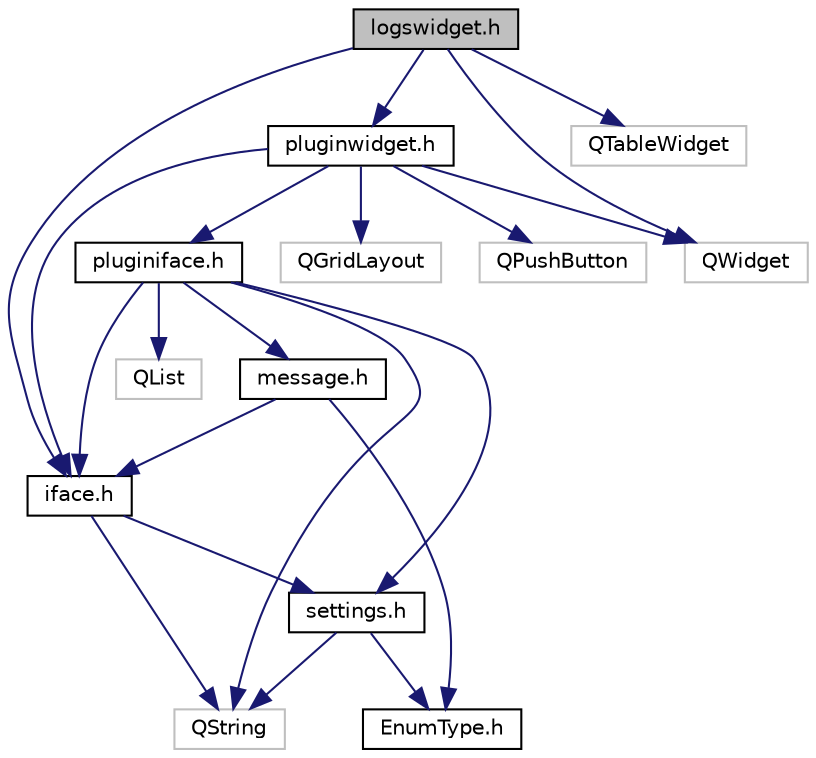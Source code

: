 digraph "logswidget.h"
{
 // LATEX_PDF_SIZE
  edge [fontname="Helvetica",fontsize="10",labelfontname="Helvetica",labelfontsize="10"];
  node [fontname="Helvetica",fontsize="10",shape=record];
  Node1 [label="logswidget.h",height=0.2,width=0.4,color="black", fillcolor="grey75", style="filled", fontcolor="black",tooltip=" "];
  Node1 -> Node2 [color="midnightblue",fontsize="10",style="solid"];
  Node2 [label="iface.h",height=0.2,width=0.4,color="black", fillcolor="white", style="filled",URL="$iface_8h.html",tooltip=" "];
  Node2 -> Node3 [color="midnightblue",fontsize="10",style="solid"];
  Node3 [label="settings.h",height=0.2,width=0.4,color="black", fillcolor="white", style="filled",URL="$settings_8h.html",tooltip=" "];
  Node3 -> Node4 [color="midnightblue",fontsize="10",style="solid"];
  Node4 [label="EnumType.h",height=0.2,width=0.4,color="black", fillcolor="white", style="filled",URL="$_enum_type_8h.html",tooltip=" "];
  Node3 -> Node5 [color="midnightblue",fontsize="10",style="solid"];
  Node5 [label="QString",height=0.2,width=0.4,color="grey75", fillcolor="white", style="filled",tooltip=" "];
  Node2 -> Node5 [color="midnightblue",fontsize="10",style="solid"];
  Node1 -> Node6 [color="midnightblue",fontsize="10",style="solid"];
  Node6 [label="pluginwidget.h",height=0.2,width=0.4,color="black", fillcolor="white", style="filled",URL="$pluginwidget_8h.html",tooltip=" "];
  Node6 -> Node2 [color="midnightblue",fontsize="10",style="solid"];
  Node6 -> Node7 [color="midnightblue",fontsize="10",style="solid"];
  Node7 [label="pluginiface.h",height=0.2,width=0.4,color="black", fillcolor="white", style="filled",URL="$pluginiface_8h.html",tooltip=" "];
  Node7 -> Node2 [color="midnightblue",fontsize="10",style="solid"];
  Node7 -> Node3 [color="midnightblue",fontsize="10",style="solid"];
  Node7 -> Node8 [color="midnightblue",fontsize="10",style="solid"];
  Node8 [label="QList",height=0.2,width=0.4,color="grey75", fillcolor="white", style="filled",tooltip=" "];
  Node7 -> Node5 [color="midnightblue",fontsize="10",style="solid"];
  Node7 -> Node9 [color="midnightblue",fontsize="10",style="solid"];
  Node9 [label="message.h",height=0.2,width=0.4,color="black", fillcolor="white", style="filled",URL="$message_8h.html",tooltip=" "];
  Node9 -> Node2 [color="midnightblue",fontsize="10",style="solid"];
  Node9 -> Node4 [color="midnightblue",fontsize="10",style="solid"];
  Node6 -> Node10 [color="midnightblue",fontsize="10",style="solid"];
  Node10 [label="QGridLayout",height=0.2,width=0.4,color="grey75", fillcolor="white", style="filled",tooltip=" "];
  Node6 -> Node11 [color="midnightblue",fontsize="10",style="solid"];
  Node11 [label="QPushButton",height=0.2,width=0.4,color="grey75", fillcolor="white", style="filled",tooltip=" "];
  Node6 -> Node12 [color="midnightblue",fontsize="10",style="solid"];
  Node12 [label="QWidget",height=0.2,width=0.4,color="grey75", fillcolor="white", style="filled",tooltip=" "];
  Node1 -> Node13 [color="midnightblue",fontsize="10",style="solid"];
  Node13 [label="QTableWidget",height=0.2,width=0.4,color="grey75", fillcolor="white", style="filled",tooltip=" "];
  Node1 -> Node12 [color="midnightblue",fontsize="10",style="solid"];
}
